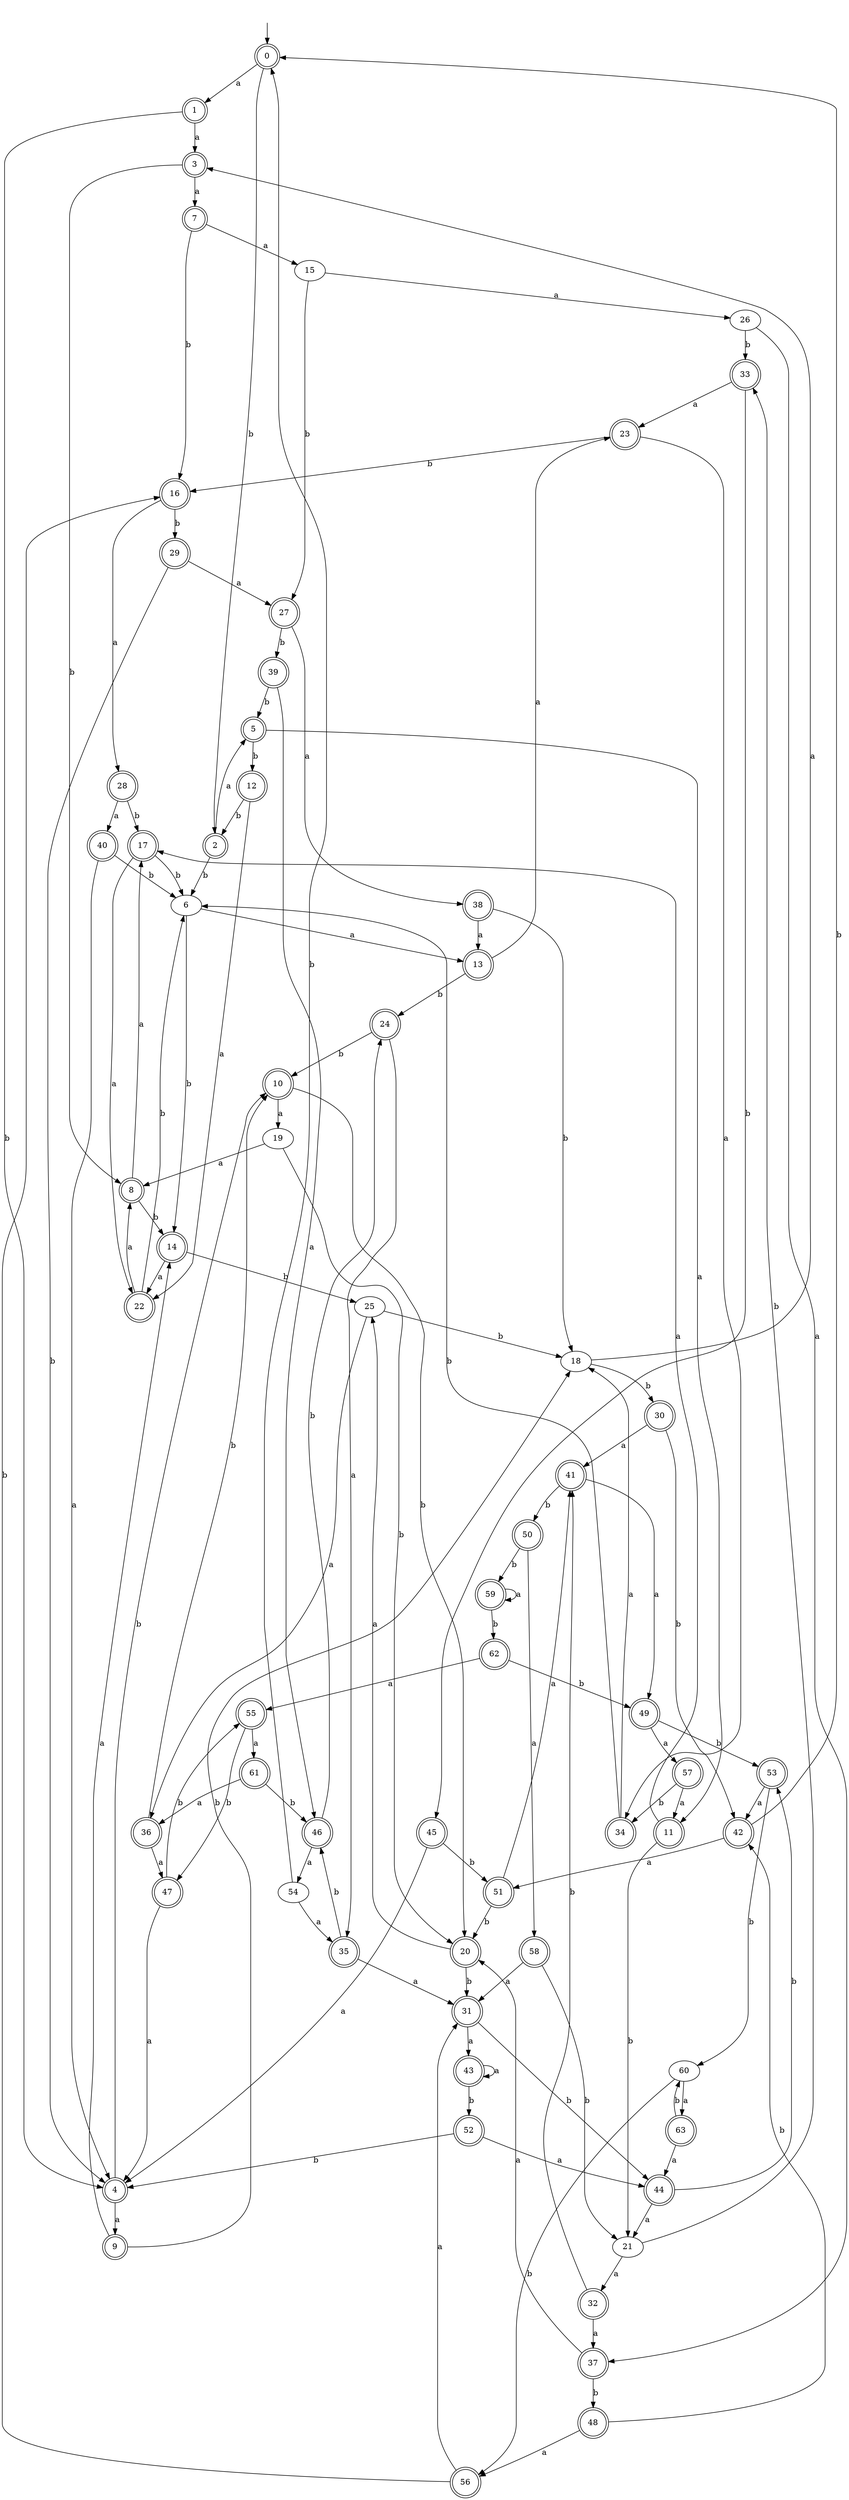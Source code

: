 digraph RandomDFA {
  __start0 [label="", shape=none];
  __start0 -> 0 [label=""];
  0 [shape=circle] [shape=doublecircle]
  0 -> 1 [label="a"]
  0 -> 2 [label="b"]
  1 [shape=doublecircle]
  1 -> 3 [label="a"]
  1 -> 4 [label="b"]
  2 [shape=doublecircle]
  2 -> 5 [label="a"]
  2 -> 6 [label="b"]
  3 [shape=doublecircle]
  3 -> 7 [label="a"]
  3 -> 8 [label="b"]
  4 [shape=doublecircle]
  4 -> 9 [label="a"]
  4 -> 10 [label="b"]
  5 [shape=doublecircle]
  5 -> 11 [label="a"]
  5 -> 12 [label="b"]
  6
  6 -> 13 [label="a"]
  6 -> 14 [label="b"]
  7 [shape=doublecircle]
  7 -> 15 [label="a"]
  7 -> 16 [label="b"]
  8 [shape=doublecircle]
  8 -> 17 [label="a"]
  8 -> 14 [label="b"]
  9 [shape=doublecircle]
  9 -> 14 [label="a"]
  9 -> 18 [label="b"]
  10 [shape=doublecircle]
  10 -> 19 [label="a"]
  10 -> 20 [label="b"]
  11 [shape=doublecircle]
  11 -> 17 [label="a"]
  11 -> 21 [label="b"]
  12 [shape=doublecircle]
  12 -> 22 [label="a"]
  12 -> 2 [label="b"]
  13 [shape=doublecircle]
  13 -> 23 [label="a"]
  13 -> 24 [label="b"]
  14 [shape=doublecircle]
  14 -> 22 [label="a"]
  14 -> 25 [label="b"]
  15
  15 -> 26 [label="a"]
  15 -> 27 [label="b"]
  16 [shape=doublecircle]
  16 -> 28 [label="a"]
  16 -> 29 [label="b"]
  17 [shape=doublecircle]
  17 -> 22 [label="a"]
  17 -> 6 [label="b"]
  18
  18 -> 3 [label="a"]
  18 -> 30 [label="b"]
  19
  19 -> 8 [label="a"]
  19 -> 20 [label="b"]
  20 [shape=doublecircle]
  20 -> 25 [label="a"]
  20 -> 31 [label="b"]
  21
  21 -> 32 [label="a"]
  21 -> 33 [label="b"]
  22 [shape=doublecircle]
  22 -> 8 [label="a"]
  22 -> 6 [label="b"]
  23 [shape=doublecircle]
  23 -> 34 [label="a"]
  23 -> 16 [label="b"]
  24 [shape=doublecircle]
  24 -> 35 [label="a"]
  24 -> 10 [label="b"]
  25
  25 -> 36 [label="a"]
  25 -> 18 [label="b"]
  26
  26 -> 37 [label="a"]
  26 -> 33 [label="b"]
  27 [shape=doublecircle]
  27 -> 38 [label="a"]
  27 -> 39 [label="b"]
  28 [shape=doublecircle]
  28 -> 40 [label="a"]
  28 -> 17 [label="b"]
  29 [shape=doublecircle]
  29 -> 27 [label="a"]
  29 -> 4 [label="b"]
  30 [shape=doublecircle]
  30 -> 41 [label="a"]
  30 -> 42 [label="b"]
  31 [shape=doublecircle]
  31 -> 43 [label="a"]
  31 -> 44 [label="b"]
  32 [shape=doublecircle]
  32 -> 37 [label="a"]
  32 -> 41 [label="b"]
  33 [shape=doublecircle]
  33 -> 23 [label="a"]
  33 -> 45 [label="b"]
  34 [shape=doublecircle]
  34 -> 18 [label="a"]
  34 -> 6 [label="b"]
  35 [shape=doublecircle]
  35 -> 31 [label="a"]
  35 -> 46 [label="b"]
  36 [shape=doublecircle]
  36 -> 47 [label="a"]
  36 -> 10 [label="b"]
  37 [shape=doublecircle]
  37 -> 20 [label="a"]
  37 -> 48 [label="b"]
  38 [shape=doublecircle]
  38 -> 13 [label="a"]
  38 -> 18 [label="b"]
  39 [shape=doublecircle]
  39 -> 46 [label="a"]
  39 -> 5 [label="b"]
  40 [shape=doublecircle]
  40 -> 4 [label="a"]
  40 -> 6 [label="b"]
  41 [shape=doublecircle]
  41 -> 49 [label="a"]
  41 -> 50 [label="b"]
  42 [shape=doublecircle]
  42 -> 51 [label="a"]
  42 -> 0 [label="b"]
  43 [shape=doublecircle]
  43 -> 43 [label="a"]
  43 -> 52 [label="b"]
  44 [shape=doublecircle]
  44 -> 21 [label="a"]
  44 -> 53 [label="b"]
  45 [shape=doublecircle]
  45 -> 4 [label="a"]
  45 -> 51 [label="b"]
  46 [shape=doublecircle]
  46 -> 54 [label="a"]
  46 -> 24 [label="b"]
  47 [shape=doublecircle]
  47 -> 4 [label="a"]
  47 -> 55 [label="b"]
  48 [shape=doublecircle]
  48 -> 56 [label="a"]
  48 -> 42 [label="b"]
  49 [shape=doublecircle]
  49 -> 57 [label="a"]
  49 -> 53 [label="b"]
  50 [shape=doublecircle]
  50 -> 58 [label="a"]
  50 -> 59 [label="b"]
  51 [shape=doublecircle]
  51 -> 41 [label="a"]
  51 -> 20 [label="b"]
  52 [shape=doublecircle]
  52 -> 44 [label="a"]
  52 -> 4 [label="b"]
  53 [shape=doublecircle]
  53 -> 42 [label="a"]
  53 -> 60 [label="b"]
  54
  54 -> 35 [label="a"]
  54 -> 0 [label="b"]
  55 [shape=doublecircle]
  55 -> 61 [label="a"]
  55 -> 47 [label="b"]
  56 [shape=doublecircle]
  56 -> 31 [label="a"]
  56 -> 16 [label="b"]
  57 [shape=doublecircle]
  57 -> 11 [label="a"]
  57 -> 34 [label="b"]
  58 [shape=doublecircle]
  58 -> 31 [label="a"]
  58 -> 21 [label="b"]
  59 [shape=doublecircle]
  59 -> 59 [label="a"]
  59 -> 62 [label="b"]
  60
  60 -> 63 [label="a"]
  60 -> 56 [label="b"]
  61 [shape=doublecircle]
  61 -> 36 [label="a"]
  61 -> 46 [label="b"]
  62 [shape=doublecircle]
  62 -> 55 [label="a"]
  62 -> 49 [label="b"]
  63 [shape=doublecircle]
  63 -> 44 [label="a"]
  63 -> 60 [label="b"]
}
